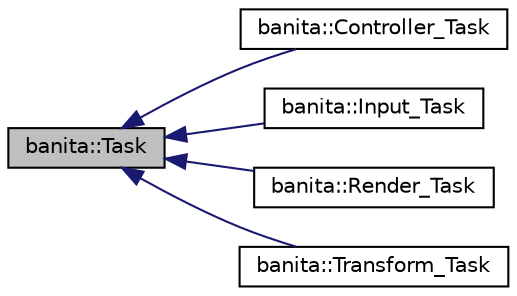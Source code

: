 digraph "banita::Task"
{
 // LATEX_PDF_SIZE
  edge [fontname="Helvetica",fontsize="10",labelfontname="Helvetica",labelfontsize="10"];
  node [fontname="Helvetica",fontsize="10",shape=record];
  rankdir="LR";
  Node0 [label="banita::Task",height=0.2,width=0.4,color="black", fillcolor="grey75", style="filled", fontcolor="black",tooltip=" "];
  Node0 -> Node1 [dir="back",color="midnightblue",fontsize="10",style="solid",fontname="Helvetica"];
  Node1 [label="banita::Controller_Task",height=0.2,width=0.4,color="black", fillcolor="white", style="filled",URL="$dd/dee/classbanita_1_1_controller___task.html",tooltip=" "];
  Node0 -> Node2 [dir="back",color="midnightblue",fontsize="10",style="solid",fontname="Helvetica"];
  Node2 [label="banita::Input_Task",height=0.2,width=0.4,color="black", fillcolor="white", style="filled",URL="$d7/dc0/classbanita_1_1_input___task.html",tooltip=" "];
  Node0 -> Node3 [dir="back",color="midnightblue",fontsize="10",style="solid",fontname="Helvetica"];
  Node3 [label="banita::Render_Task",height=0.2,width=0.4,color="black", fillcolor="white", style="filled",URL="$db/d15/classbanita_1_1_render___task.html",tooltip=" "];
  Node0 -> Node4 [dir="back",color="midnightblue",fontsize="10",style="solid",fontname="Helvetica"];
  Node4 [label="banita::Transform_Task",height=0.2,width=0.4,color="black", fillcolor="white", style="filled",URL="$dc/da0/classbanita_1_1_transform___task.html",tooltip=" "];
}
